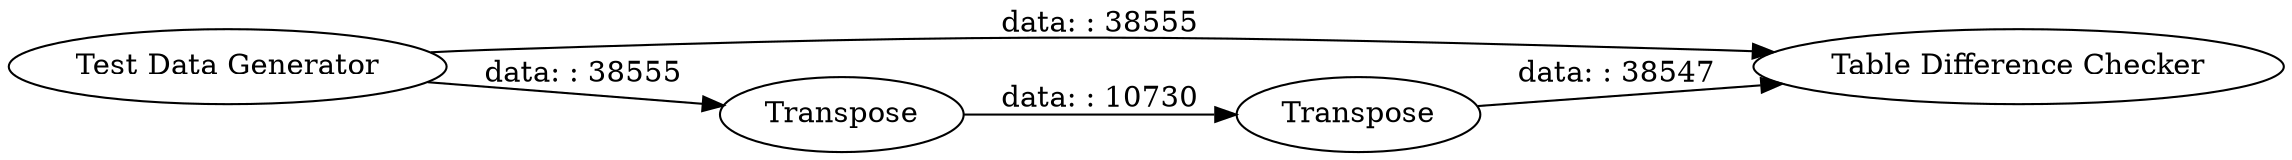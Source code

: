 digraph {
	"5187331786046869317_2" [label=Transpose]
	"5187331786046869317_1560" [label="Table Difference Checker"]
	"5187331786046869317_1558" [label="Test Data Generator"]
	"5187331786046869317_1" [label=Transpose]
	"5187331786046869317_1558" -> "5187331786046869317_1560" [label="data: : 38555"]
	"5187331786046869317_1" -> "5187331786046869317_2" [label="data: : 10730"]
	"5187331786046869317_1558" -> "5187331786046869317_1" [label="data: : 38555"]
	"5187331786046869317_2" -> "5187331786046869317_1560" [label="data: : 38547"]
	rankdir=LR
}
